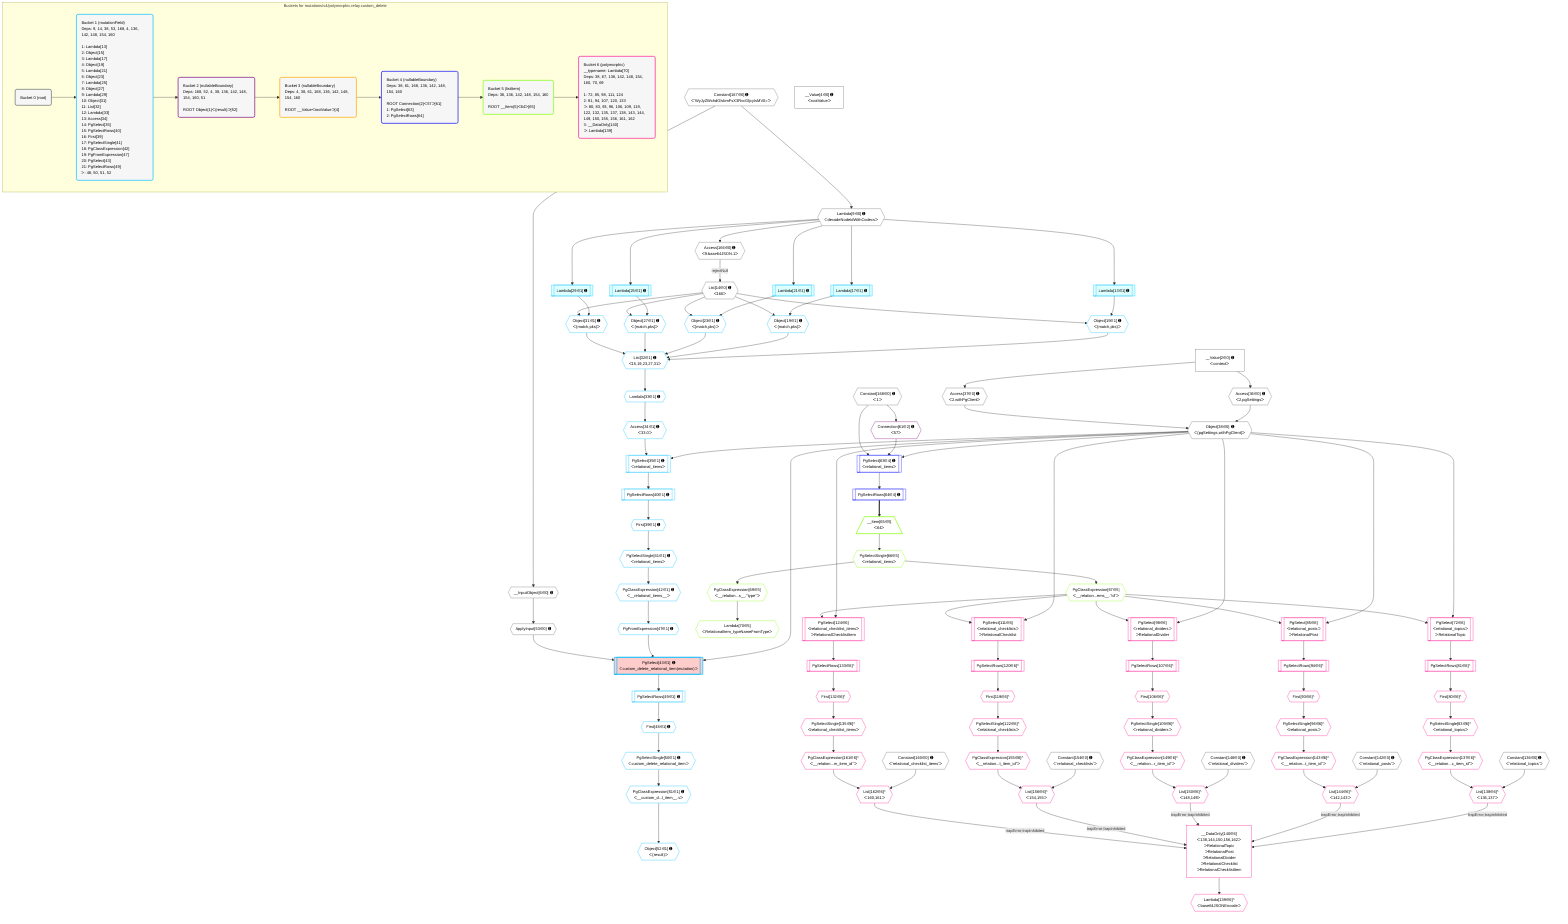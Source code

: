 %%{init: {'themeVariables': { 'fontSize': '12px'}}}%%
graph TD
    classDef path fill:#eee,stroke:#000,color:#000
    classDef plan fill:#fff,stroke-width:1px,color:#000
    classDef itemplan fill:#fff,stroke-width:2px,color:#000
    classDef unbatchedplan fill:#dff,stroke-width:1px,color:#000
    classDef sideeffectplan fill:#fcc,stroke-width:2px,color:#000
    classDef bucket fill:#f6f6f6,color:#000,stroke-width:2px,text-align:left

    subgraph "Buckets for mutations/v4/polymorphic.relay.custom_delete"
    Bucket0("Bucket 0 (root)"):::bucket
    Bucket1("Bucket 1 (mutationField)<br />Deps: 9, 14, 38, 53, 168, 4, 136, 142, 148, 154, 160<br /><br />1: Lambda[13]<br />2: Object[15]<br />3: Lambda[17]<br />4: Object[19]<br />5: Lambda[21]<br />6: Object[23]<br />7: Lambda[25]<br />8: Object[27]<br />9: Lambda[29]<br />10: Object[31]<br />11: List[32]<br />12: Lambda[33]<br />13: Access[34]<br />14: PgSelect[35]<br />15: PgSelectRows[40]<br />16: First[39]<br />17: PgSelectSingle[41]<br />18: PgClassExpression[42]<br />19: PgFromExpression[47]<br />20: PgSelect[43]<br />21: PgSelectRows[49]<br />ᐳ: 48, 50, 51, 52"):::bucket
    Bucket2("Bucket 2 (nullableBoundary)<br />Deps: 168, 52, 4, 38, 136, 142, 148, 154, 160, 51<br /><br />ROOT Object{1}ᐸ{result}ᐳ[52]"):::bucket
    Bucket3("Bucket 3 (nullableBoundary)<br />Deps: 4, 38, 61, 168, 136, 142, 148, 154, 160<br /><br />ROOT __ValueᐸrootValueᐳ[4]"):::bucket
    Bucket4("Bucket 4 (nullableBoundary)<br />Deps: 38, 61, 168, 136, 142, 148, 154, 160<br /><br />ROOT Connection{2}ᐸ57ᐳ[61]<br />1: PgSelect[63]<br />2: PgSelectRows[64]"):::bucket
    Bucket5("Bucket 5 (listItem)<br />Deps: 38, 136, 142, 148, 154, 160<br /><br />ROOT __Item{5}ᐸ64ᐳ[65]"):::bucket
    Bucket6("Bucket 6 (polymorphic)<br />__typename: Lambda[70]<br />Deps: 38, 67, 136, 142, 148, 154, 160, 70, 69<br /><br />1: 72, 85, 98, 111, 124<br />2: 81, 94, 107, 120, 133<br />ᐳ: 80, 83, 93, 96, 106, 109, 119, 122, 132, 135, 137, 138, 143, 144, 149, 150, 155, 156, 161, 162<br />3: __DataOnly[140]<br />ᐳ: Lambda[139]"):::bucket
    end
    Bucket0 --> Bucket1
    Bucket1 --> Bucket2
    Bucket2 --> Bucket3
    Bucket3 --> Bucket4
    Bucket4 --> Bucket5
    Bucket5 --> Bucket6

    %% plan dependencies
    __InputObject6{{"__InputObject[6∈0] ➊"}}:::plan
    Constant167{{"Constant[167∈0] ➊<br />ᐸ'WyJyZWxhdGlvbmFsX3RvcGljcyIsMV0='ᐳ"}}:::plan
    Constant167 --> __InputObject6
    Object38{{"Object[38∈0] ➊<br />ᐸ{pgSettings,withPgClient}ᐳ"}}:::plan
    Access36{{"Access[36∈0] ➊<br />ᐸ2.pgSettingsᐳ"}}:::plan
    Access37{{"Access[37∈0] ➊<br />ᐸ2.withPgClientᐳ"}}:::plan
    Access36 & Access37 --> Object38
    Lambda9{{"Lambda[9∈0] ➊<br />ᐸdecodeNodeIdWithCodecsᐳ"}}:::plan
    Constant167 --> Lambda9
    List14{{"List[14∈0] ➊<br />ᐸ166ᐳ"}}:::plan
    Access166{{"Access[166∈0] ➊<br />ᐸ9.base64JSON.1ᐳ"}}:::plan
    Access166 -->|rejectNull| List14
    __Value2["__Value[2∈0] ➊<br />ᐸcontextᐳ"]:::plan
    __Value2 --> Access36
    __Value2 --> Access37
    ApplyInput53{{"ApplyInput[53∈0] ➊"}}:::plan
    __InputObject6 --> ApplyInput53
    Lambda9 --> Access166
    __Value4["__Value[4∈0] ➊<br />ᐸrootValueᐳ"]:::plan
    Constant136{{"Constant[136∈0] ➊<br />ᐸ'relational_topics'ᐳ"}}:::plan
    Constant142{{"Constant[142∈0] ➊<br />ᐸ'relational_posts'ᐳ"}}:::plan
    Constant148{{"Constant[148∈0] ➊<br />ᐸ'relational_dividers'ᐳ"}}:::plan
    Constant154{{"Constant[154∈0] ➊<br />ᐸ'relational_checklists'ᐳ"}}:::plan
    Constant160{{"Constant[160∈0] ➊<br />ᐸ'relational_checklist_items'ᐳ"}}:::plan
    Constant168{{"Constant[168∈0] ➊<br />ᐸ1ᐳ"}}:::plan
    List32{{"List[32∈1] ➊<br />ᐸ15,19,23,27,31ᐳ"}}:::plan
    Object15{{"Object[15∈1] ➊<br />ᐸ{match,pks}ᐳ"}}:::plan
    Object19{{"Object[19∈1] ➊<br />ᐸ{match,pks}ᐳ"}}:::plan
    Object23{{"Object[23∈1] ➊<br />ᐸ{match,pks}ᐳ"}}:::plan
    Object27{{"Object[27∈1] ➊<br />ᐸ{match,pks}ᐳ"}}:::plan
    Object31{{"Object[31∈1] ➊<br />ᐸ{match,pks}ᐳ"}}:::plan
    Object15 & Object19 & Object23 & Object27 & Object31 --> List32
    PgSelect43[["PgSelect[43∈1] ➊<br />ᐸcustom_delete_relational_item(mutation)ᐳ"]]:::sideeffectplan
    PgFromExpression47{{"PgFromExpression[47∈1] ➊"}}:::plan
    Object38 & PgFromExpression47 & ApplyInput53 --> PgSelect43
    Lambda13[["Lambda[13∈1] ➊"]]:::unbatchedplan
    Lambda13 & List14 --> Object15
    Lambda17[["Lambda[17∈1] ➊"]]:::unbatchedplan
    Lambda17 & List14 --> Object19
    Lambda21[["Lambda[21∈1] ➊"]]:::unbatchedplan
    Lambda21 & List14 --> Object23
    Lambda25[["Lambda[25∈1] ➊"]]:::unbatchedplan
    Lambda25 & List14 --> Object27
    Lambda29[["Lambda[29∈1] ➊"]]:::unbatchedplan
    Lambda29 & List14 --> Object31
    PgSelect35[["PgSelect[35∈1] ➊<br />ᐸrelational_itemsᐳ"]]:::plan
    Access34{{"Access[34∈1] ➊<br />ᐸ33.0ᐳ"}}:::plan
    Object38 & Access34 --> PgSelect35
    Lambda9 --> Lambda13
    Lambda9 --> Lambda17
    Lambda9 --> Lambda21
    Lambda9 --> Lambda25
    Lambda9 --> Lambda29
    Lambda33{{"Lambda[33∈1] ➊"}}:::plan
    List32 --> Lambda33
    Lambda33 --> Access34
    First39{{"First[39∈1] ➊"}}:::plan
    PgSelectRows40[["PgSelectRows[40∈1] ➊"]]:::plan
    PgSelectRows40 --> First39
    PgSelect35 --> PgSelectRows40
    PgSelectSingle41{{"PgSelectSingle[41∈1] ➊<br />ᐸrelational_itemsᐳ"}}:::plan
    First39 --> PgSelectSingle41
    PgClassExpression42{{"PgClassExpression[42∈1] ➊<br />ᐸ__relational_items__ᐳ"}}:::plan
    PgSelectSingle41 --> PgClassExpression42
    PgClassExpression42 --> PgFromExpression47
    First48{{"First[48∈1] ➊"}}:::plan
    PgSelectRows49[["PgSelectRows[49∈1] ➊"]]:::plan
    PgSelectRows49 --> First48
    PgSelect43 --> PgSelectRows49
    PgSelectSingle50{{"PgSelectSingle[50∈1] ➊<br />ᐸcustom_delete_relational_itemᐳ"}}:::plan
    First48 --> PgSelectSingle50
    PgClassExpression51{{"PgClassExpression[51∈1] ➊<br />ᐸ__custom_d...l_item__.vᐳ"}}:::plan
    PgSelectSingle50 --> PgClassExpression51
    Object52{{"Object[52∈1] ➊<br />ᐸ{result}ᐳ"}}:::plan
    PgClassExpression51 --> Object52
    Connection61{{"Connection[61∈2] ➊<br />ᐸ57ᐳ"}}:::plan
    Constant168 --> Connection61
    PgSelect63[["PgSelect[63∈4] ➊<br />ᐸrelational_itemsᐳ"]]:::plan
    Object38 & Connection61 & Constant168 --> PgSelect63
    PgSelectRows64[["PgSelectRows[64∈4] ➊"]]:::plan
    PgSelect63 --> PgSelectRows64
    __Item65[/"__Item[65∈5]<br />ᐸ64ᐳ"\]:::itemplan
    PgSelectRows64 ==> __Item65
    PgSelectSingle66{{"PgSelectSingle[66∈5]<br />ᐸrelational_itemsᐳ"}}:::plan
    __Item65 --> PgSelectSingle66
    PgClassExpression67{{"PgClassExpression[67∈5]<br />ᐸ__relation...ems__.”id”ᐳ"}}:::plan
    PgSelectSingle66 --> PgClassExpression67
    PgClassExpression69{{"PgClassExpression[69∈5]<br />ᐸ__relation...s__.”type”ᐳ"}}:::plan
    PgSelectSingle66 --> PgClassExpression69
    Lambda70{{"Lambda[70∈5]<br />ᐸRelationalItem_typeNameFromTypeᐳ"}}:::plan
    PgClassExpression69 --> Lambda70
    __DataOnly140["__DataOnly[140∈6]<br />ᐸ138,144,150,156,162ᐳ<br />ᐳRelationalTopic<br />ᐳRelationalPost<br />ᐳRelationalDivider<br />ᐳRelationalChecklist<br />ᐳRelationalChecklistItem"]:::plan
    List138{{"List[138∈6]^<br />ᐸ136,137ᐳ"}}:::plan
    List144{{"List[144∈6]^<br />ᐸ142,143ᐳ"}}:::plan
    List150{{"List[150∈6]^<br />ᐸ148,149ᐳ"}}:::plan
    List156{{"List[156∈6]^<br />ᐸ154,155ᐳ"}}:::plan
    List162{{"List[162∈6]^<br />ᐸ160,161ᐳ"}}:::plan
    List138 -->|"trapError;trapInhibited"| __DataOnly140
    List144 -->|"trapError;trapInhibited"| __DataOnly140
    List150 -->|"trapError;trapInhibited"| __DataOnly140
    List156 -->|"trapError;trapInhibited"| __DataOnly140
    List162 -->|"trapError;trapInhibited"| __DataOnly140
    PgSelect72[["PgSelect[72∈6]<br />ᐸrelational_topicsᐳ<br />ᐳRelationalTopic"]]:::plan
    Object38 & PgClassExpression67 --> PgSelect72
    PgSelect85[["PgSelect[85∈6]<br />ᐸrelational_postsᐳ<br />ᐳRelationalPost"]]:::plan
    Object38 & PgClassExpression67 --> PgSelect85
    PgSelect98[["PgSelect[98∈6]<br />ᐸrelational_dividersᐳ<br />ᐳRelationalDivider"]]:::plan
    Object38 & PgClassExpression67 --> PgSelect98
    PgSelect111[["PgSelect[111∈6]<br />ᐸrelational_checklistsᐳ<br />ᐳRelationalChecklist"]]:::plan
    Object38 & PgClassExpression67 --> PgSelect111
    PgSelect124[["PgSelect[124∈6]<br />ᐸrelational_checklist_itemsᐳ<br />ᐳRelationalChecklistItem"]]:::plan
    Object38 & PgClassExpression67 --> PgSelect124
    PgClassExpression137{{"PgClassExpression[137∈6]^<br />ᐸ__relation...c_item_id”ᐳ"}}:::plan
    Constant136 & PgClassExpression137 --> List138
    PgClassExpression143{{"PgClassExpression[143∈6]^<br />ᐸ__relation...t_item_id”ᐳ"}}:::plan
    Constant142 & PgClassExpression143 --> List144
    PgClassExpression149{{"PgClassExpression[149∈6]^<br />ᐸ__relation...r_item_id”ᐳ"}}:::plan
    Constant148 & PgClassExpression149 --> List150
    PgClassExpression155{{"PgClassExpression[155∈6]^<br />ᐸ__relation...t_item_id”ᐳ"}}:::plan
    Constant154 & PgClassExpression155 --> List156
    PgClassExpression161{{"PgClassExpression[161∈6]^<br />ᐸ__relation...m_item_id”ᐳ"}}:::plan
    Constant160 & PgClassExpression161 --> List162
    First80{{"First[80∈6]^"}}:::plan
    PgSelectRows81[["PgSelectRows[81∈6]^"]]:::plan
    PgSelectRows81 --> First80
    PgSelect72 --> PgSelectRows81
    PgSelectSingle83{{"PgSelectSingle[83∈6]^<br />ᐸrelational_topicsᐳ"}}:::plan
    First80 --> PgSelectSingle83
    First93{{"First[93∈6]^"}}:::plan
    PgSelectRows94[["PgSelectRows[94∈6]^"]]:::plan
    PgSelectRows94 --> First93
    PgSelect85 --> PgSelectRows94
    PgSelectSingle96{{"PgSelectSingle[96∈6]^<br />ᐸrelational_postsᐳ"}}:::plan
    First93 --> PgSelectSingle96
    First106{{"First[106∈6]^"}}:::plan
    PgSelectRows107[["PgSelectRows[107∈6]^"]]:::plan
    PgSelectRows107 --> First106
    PgSelect98 --> PgSelectRows107
    PgSelectSingle109{{"PgSelectSingle[109∈6]^<br />ᐸrelational_dividersᐳ"}}:::plan
    First106 --> PgSelectSingle109
    First119{{"First[119∈6]^"}}:::plan
    PgSelectRows120[["PgSelectRows[120∈6]^"]]:::plan
    PgSelectRows120 --> First119
    PgSelect111 --> PgSelectRows120
    PgSelectSingle122{{"PgSelectSingle[122∈6]^<br />ᐸrelational_checklistsᐳ"}}:::plan
    First119 --> PgSelectSingle122
    First132{{"First[132∈6]^"}}:::plan
    PgSelectRows133[["PgSelectRows[133∈6]^"]]:::plan
    PgSelectRows133 --> First132
    PgSelect124 --> PgSelectRows133
    PgSelectSingle135{{"PgSelectSingle[135∈6]^<br />ᐸrelational_checklist_itemsᐳ"}}:::plan
    First132 --> PgSelectSingle135
    PgSelectSingle83 --> PgClassExpression137
    Lambda139{{"Lambda[139∈6]^<br />ᐸbase64JSONEncodeᐳ"}}:::plan
    __DataOnly140 --> Lambda139
    PgSelectSingle96 --> PgClassExpression143
    PgSelectSingle109 --> PgClassExpression149
    PgSelectSingle122 --> PgClassExpression155
    PgSelectSingle135 --> PgClassExpression161

    %% define steps
    classDef bucket0 stroke:#696969
    class Bucket0,__Value2,__Value4,__InputObject6,Lambda9,List14,Access36,Access37,Object38,ApplyInput53,Constant136,Constant142,Constant148,Constant154,Constant160,Access166,Constant167,Constant168 bucket0
    classDef bucket1 stroke:#00bfff
    class Bucket1,Lambda13,Object15,Lambda17,Object19,Lambda21,Object23,Lambda25,Object27,Lambda29,Object31,List32,Lambda33,Access34,PgSelect35,First39,PgSelectRows40,PgSelectSingle41,PgClassExpression42,PgSelect43,PgFromExpression47,First48,PgSelectRows49,PgSelectSingle50,PgClassExpression51,Object52 bucket1
    classDef bucket2 stroke:#7f007f
    class Bucket2,Connection61 bucket2
    classDef bucket3 stroke:#ffa500
    class Bucket3 bucket3
    classDef bucket4 stroke:#0000ff
    class Bucket4,PgSelect63,PgSelectRows64 bucket4
    classDef bucket5 stroke:#7fff00
    class Bucket5,__Item65,PgSelectSingle66,PgClassExpression67,PgClassExpression69,Lambda70 bucket5
    classDef bucket6 stroke:#ff1493
    class Bucket6,PgSelect72,First80,PgSelectRows81,PgSelectSingle83,PgSelect85,First93,PgSelectRows94,PgSelectSingle96,PgSelect98,First106,PgSelectRows107,PgSelectSingle109,PgSelect111,First119,PgSelectRows120,PgSelectSingle122,PgSelect124,First132,PgSelectRows133,PgSelectSingle135,PgClassExpression137,List138,Lambda139,__DataOnly140,PgClassExpression143,List144,PgClassExpression149,List150,PgClassExpression155,List156,PgClassExpression161,List162 bucket6